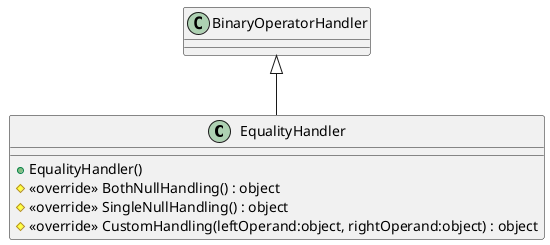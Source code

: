 @startuml
class EqualityHandler {
    + EqualityHandler()
    # <<override>> BothNullHandling() : object
    # <<override>> SingleNullHandling() : object
    # <<override>> CustomHandling(leftOperand:object, rightOperand:object) : object
}
BinaryOperatorHandler <|-- EqualityHandler
@enduml
